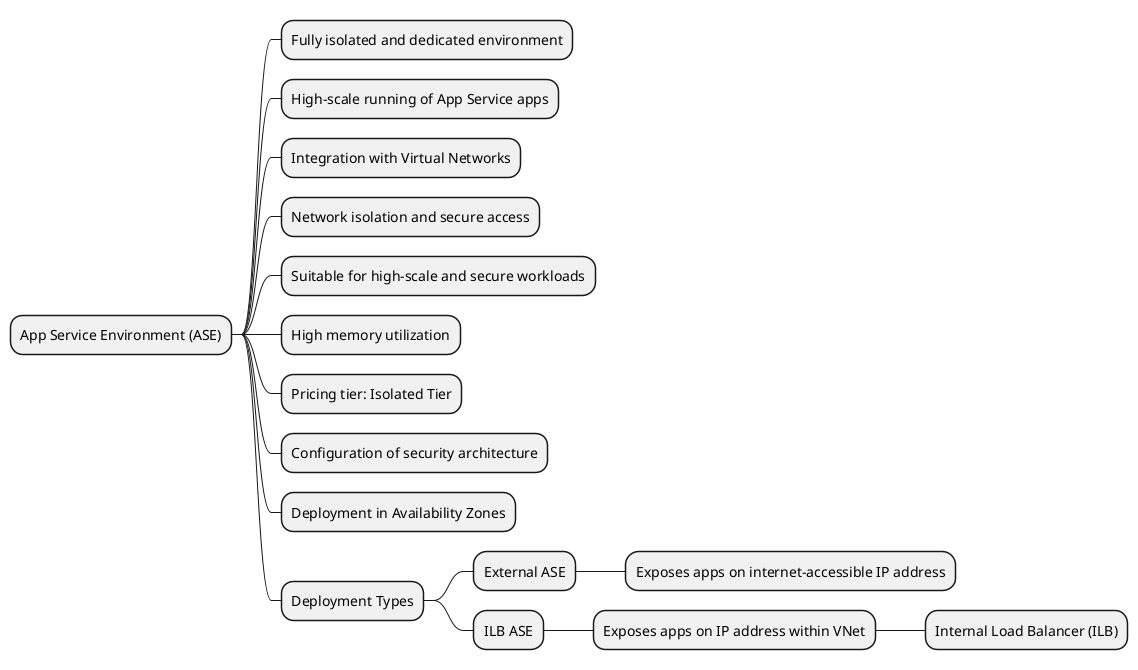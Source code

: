 @startmindmap
* App Service Environment (ASE)
** Fully isolated and dedicated environment
** High-scale running of App Service apps
** Integration with Virtual Networks
** Network isolation and secure access
** Suitable for high-scale and secure workloads
** High memory utilization
** Pricing tier: Isolated Tier
** Configuration of security architecture
** Deployment in Availability Zones
** Deployment Types
*** External ASE
**** Exposes apps on internet-accessible IP address
*** ILB ASE
**** Exposes apps on IP address within VNet
***** Internal Load Balancer (ILB)
@endmindmap
